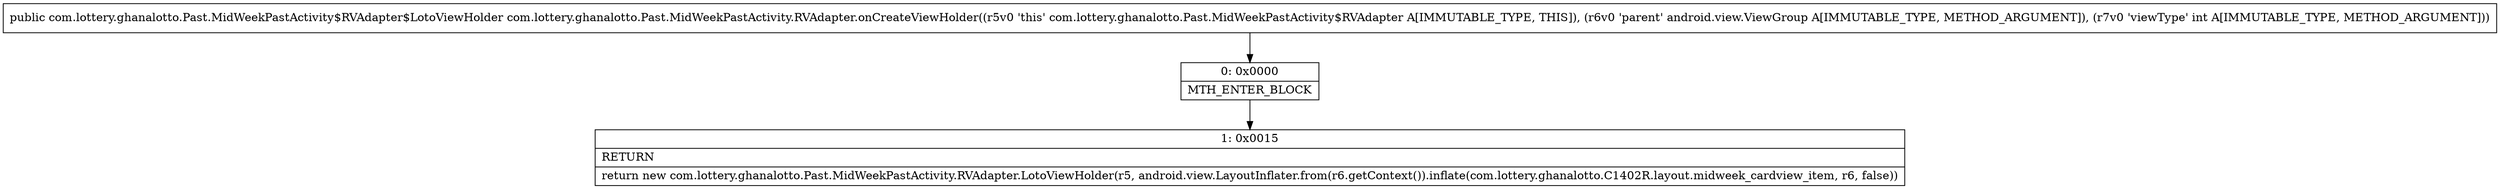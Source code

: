 digraph "CFG forcom.lottery.ghanalotto.Past.MidWeekPastActivity.RVAdapter.onCreateViewHolder(Landroid\/view\/ViewGroup;I)Lcom\/lottery\/ghanalotto\/Past\/MidWeekPastActivity$RVAdapter$LotoViewHolder;" {
Node_0 [shape=record,label="{0\:\ 0x0000|MTH_ENTER_BLOCK\l}"];
Node_1 [shape=record,label="{1\:\ 0x0015|RETURN\l|return new com.lottery.ghanalotto.Past.MidWeekPastActivity.RVAdapter.LotoViewHolder(r5, android.view.LayoutInflater.from(r6.getContext()).inflate(com.lottery.ghanalotto.C1402R.layout.midweek_cardview_item, r6, false))\l}"];
MethodNode[shape=record,label="{public com.lottery.ghanalotto.Past.MidWeekPastActivity$RVAdapter$LotoViewHolder com.lottery.ghanalotto.Past.MidWeekPastActivity.RVAdapter.onCreateViewHolder((r5v0 'this' com.lottery.ghanalotto.Past.MidWeekPastActivity$RVAdapter A[IMMUTABLE_TYPE, THIS]), (r6v0 'parent' android.view.ViewGroup A[IMMUTABLE_TYPE, METHOD_ARGUMENT]), (r7v0 'viewType' int A[IMMUTABLE_TYPE, METHOD_ARGUMENT])) }"];
MethodNode -> Node_0;
Node_0 -> Node_1;
}

